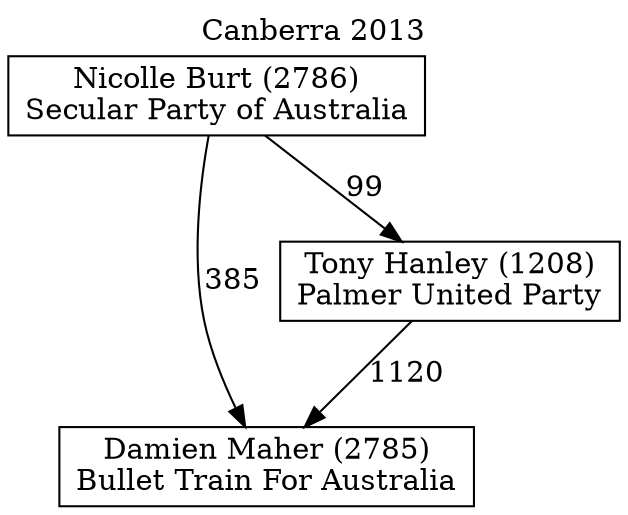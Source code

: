 // House preference flow
digraph "Damien Maher (2785)_Canberra_2013" {
	graph [label="Canberra 2013" labelloc=t mclimit=10]
	node [shape=box]
	"Damien Maher (2785)" [label="Damien Maher (2785)
Bullet Train For Australia"]
	"Tony Hanley (1208)" [label="Tony Hanley (1208)
Palmer United Party"]
	"Nicolle Burt (2786)" [label="Nicolle Burt (2786)
Secular Party of Australia"]
	"Tony Hanley (1208)" -> "Damien Maher (2785)" [label=1120]
	"Nicolle Burt (2786)" -> "Tony Hanley (1208)" [label=99]
	"Nicolle Burt (2786)" -> "Damien Maher (2785)" [label=385]
}
